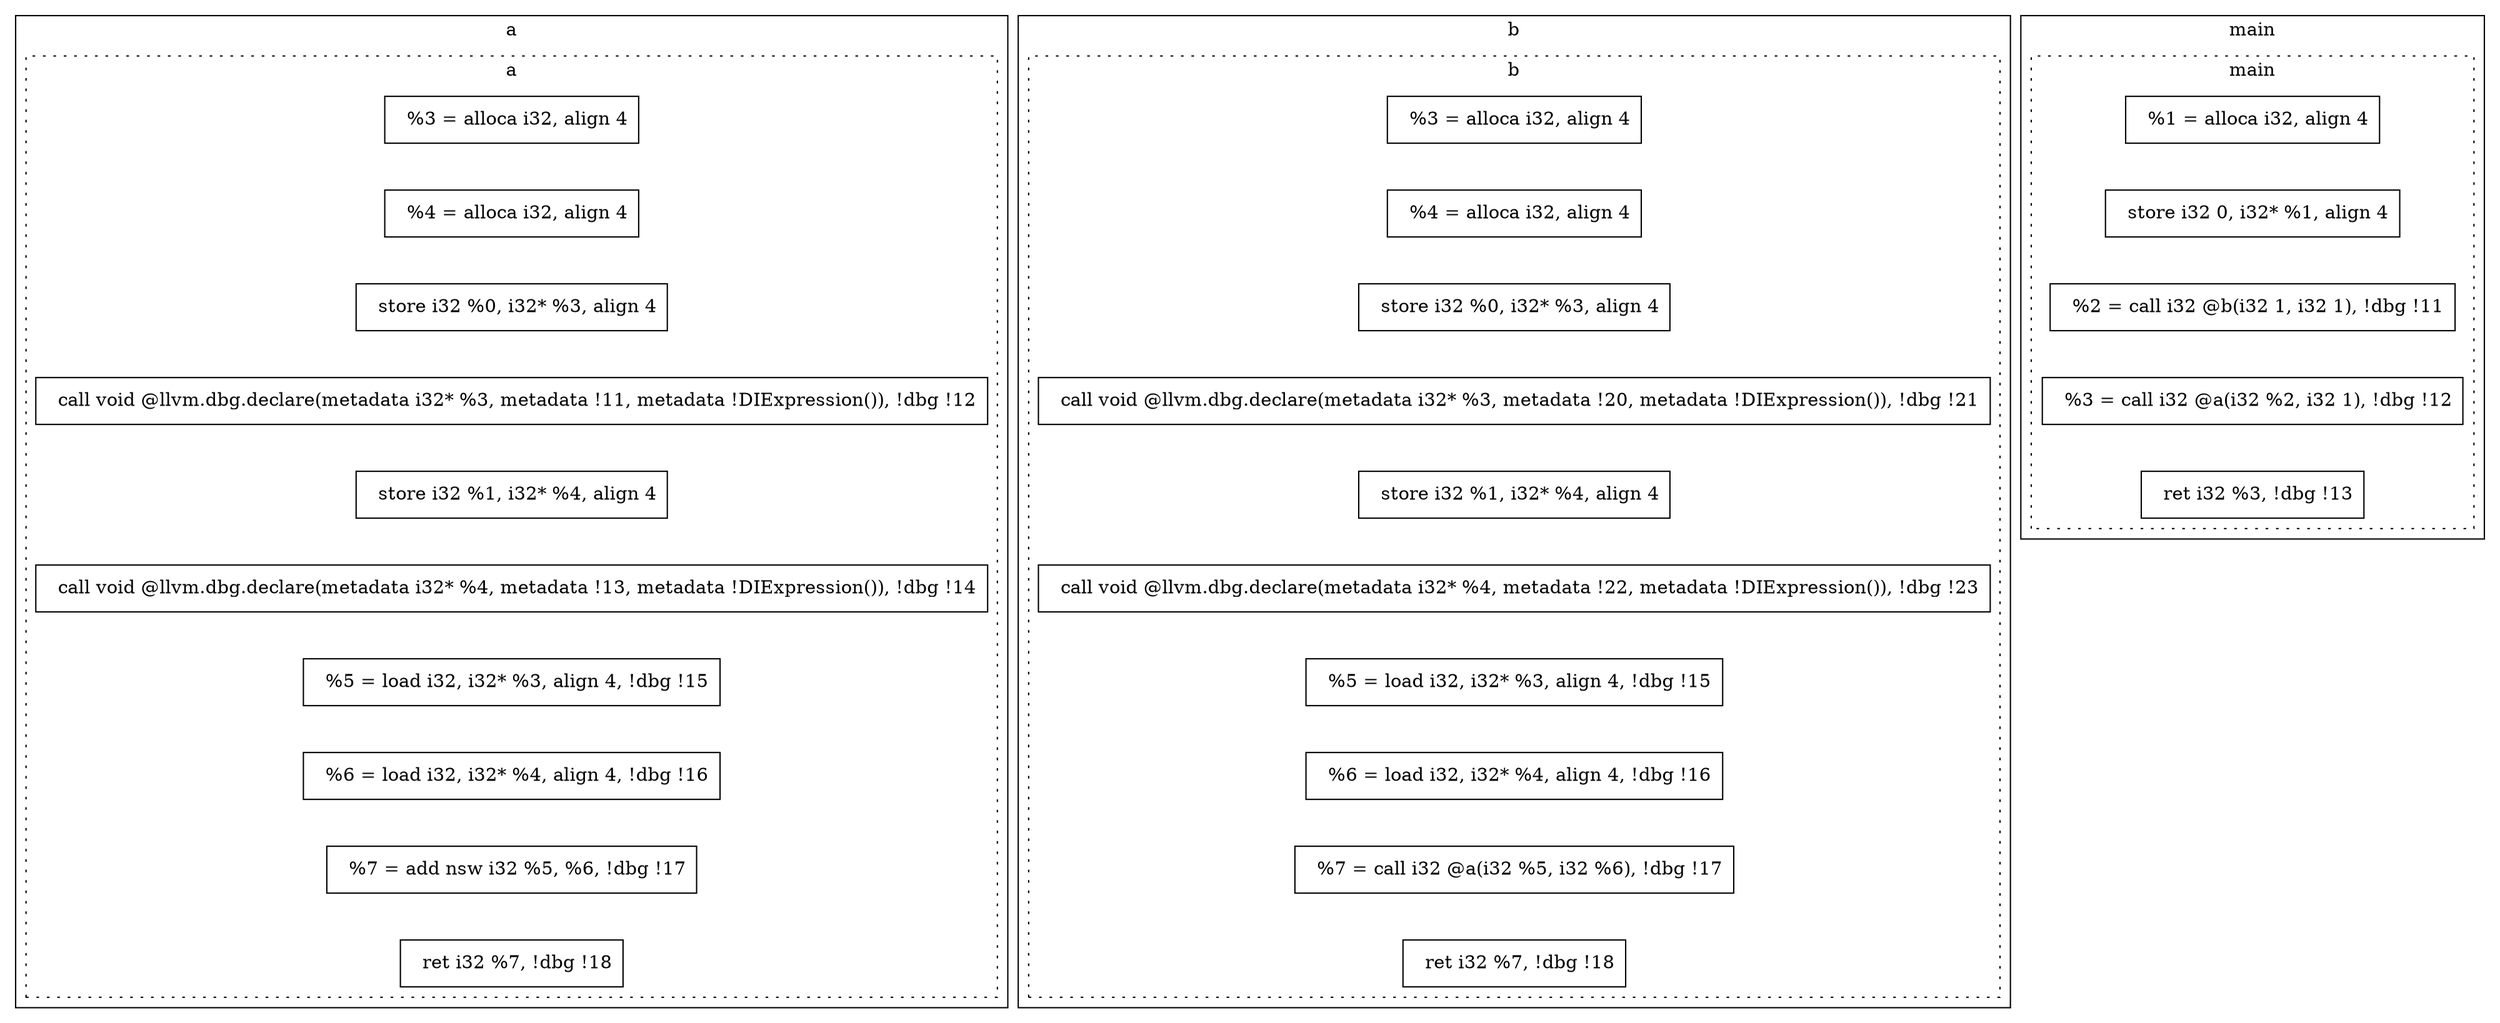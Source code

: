 digraph ControlDependencies {
  compound=true;
subgraph cluster_f_a {
label="a"
subgraph cluster_bb_0x558c2c90fec0 {
  style=dotted;
 instr0x558c2c910150 [shape=rectangle label="  %3 = alloca i32, align 4"]
 instr0x558c2c9101f0 [shape=rectangle label="  %4 = alloca i32, align 4"]
 instr0x558c2c915ae0 [shape=rectangle label="  store i32 %0, i32* %3, align 4"]
 instr0x558c2c907cf0 [shape=rectangle label="  call void @llvm.dbg.declare(metadata i32* %3, metadata !11, metadata !DIExpression()), !dbg !12"]
 instr0x558c2c915bd0 [shape=rectangle label="  store i32 %1, i32* %4, align 4"]
 instr0x558c2c8bb8f0 [shape=rectangle label="  call void @llvm.dbg.declare(metadata i32* %4, metadata !13, metadata !DIExpression()), !dbg !14"]
 instr0x558c2c910260 [shape=rectangle label="  %5 = load i32, i32* %3, align 4, !dbg !15"]
 instr0x558c2c910300 [shape=rectangle label="  %6 = load i32, i32* %4, align 4, !dbg !16"]
 instr0x558c2c915d50 [shape=rectangle label="  %7 = add nsw i32 %5, %6, !dbg !17"]
 instr0x558c2c910370 [shape=rectangle label="  ret i32 %7, !dbg !18"]
 instr0x558c2c910150 -> instr0x558c2c9101f0 [style=invis]
 instr0x558c2c9101f0 -> instr0x558c2c915ae0 [style=invis]
 instr0x558c2c915ae0 -> instr0x558c2c907cf0 [style=invis]
 instr0x558c2c907cf0 -> instr0x558c2c915bd0 [style=invis]
 instr0x558c2c915bd0 -> instr0x558c2c8bb8f0 [style=invis]
 instr0x558c2c8bb8f0 -> instr0x558c2c910260 [style=invis]
 instr0x558c2c910260 -> instr0x558c2c910300 [style=invis]
 instr0x558c2c910300 -> instr0x558c2c915d50 [style=invis]
 instr0x558c2c915d50 -> instr0x558c2c910370 [style=invis]
}
}
subgraph cluster_f_b {
label="b"
subgraph cluster_bb_0x558c2c9156b0 {
  style=dotted;
 instr0x558c2c9103e0 [shape=rectangle label="  %3 = alloca i32, align 4"]
 instr0x558c2c916dc0 [shape=rectangle label="  %4 = alloca i32, align 4"]
 instr0x558c2c916e50 [shape=rectangle label="  store i32 %0, i32* %3, align 4"]
 instr0x558c2c8b0340 [shape=rectangle label="  call void @llvm.dbg.declare(metadata i32* %3, metadata !20, metadata !DIExpression()), !dbg !21"]
 instr0x558c2c916f10 [shape=rectangle label="  store i32 %1, i32* %4, align 4"]
 instr0x558c2c917040 [shape=rectangle label="  call void @llvm.dbg.declare(metadata i32* %4, metadata !22, metadata !DIExpression()), !dbg !23"]
 instr0x558c2c9170f0 [shape=rectangle label="  %5 = load i32, i32* %3, align 4, !dbg !15"]
 instr0x558c2c917190 [shape=rectangle label="  %6 = load i32, i32* %4, align 4, !dbg !16"]
 instr0x558c2c90b0f0 [shape=rectangle label="  %7 = call i32 @a(i32 %5, i32 %6), !dbg !17"]
 instr0x558c2c917260 [shape=rectangle label="  ret i32 %7, !dbg !18"]
 instr0x558c2c9103e0 -> instr0x558c2c916dc0 [style=invis]
 instr0x558c2c916dc0 -> instr0x558c2c916e50 [style=invis]
 instr0x558c2c916e50 -> instr0x558c2c8b0340 [style=invis]
 instr0x558c2c8b0340 -> instr0x558c2c916f10 [style=invis]
 instr0x558c2c916f10 -> instr0x558c2c917040 [style=invis]
 instr0x558c2c917040 -> instr0x558c2c9170f0 [style=invis]
 instr0x558c2c9170f0 -> instr0x558c2c917190 [style=invis]
 instr0x558c2c917190 -> instr0x558c2c90b0f0 [style=invis]
 instr0x558c2c90b0f0 -> instr0x558c2c917260 [style=invis]
}
}
subgraph cluster_f_main {
label="main"
subgraph cluster_bb_0x558c2c916a80 {
  style=dotted;
 instr0x558c2c917490 [shape=rectangle label="  %1 = alloca i32, align 4"]
 instr0x558c2c917520 [shape=rectangle label="  store i32 0, i32* %1, align 4"]
 instr0x558c2c9175d0 [shape=rectangle label="  %2 = call i32 @b(i32 1, i32 1), !dbg !11"]
 instr0x558c2c9176c0 [shape=rectangle label="  %3 = call i32 @a(i32 %2, i32 1), !dbg !12"]
 instr0x558c2c917770 [shape=rectangle label="  ret i32 %3, !dbg !13"]
 instr0x558c2c917490 -> instr0x558c2c917520 [style=invis]
 instr0x558c2c917520 -> instr0x558c2c9175d0 [style=invis]
 instr0x558c2c9175d0 -> instr0x558c2c9176c0 [style=invis]
 instr0x558c2c9176c0 -> instr0x558c2c917770 [style=invis]
}
}
}
